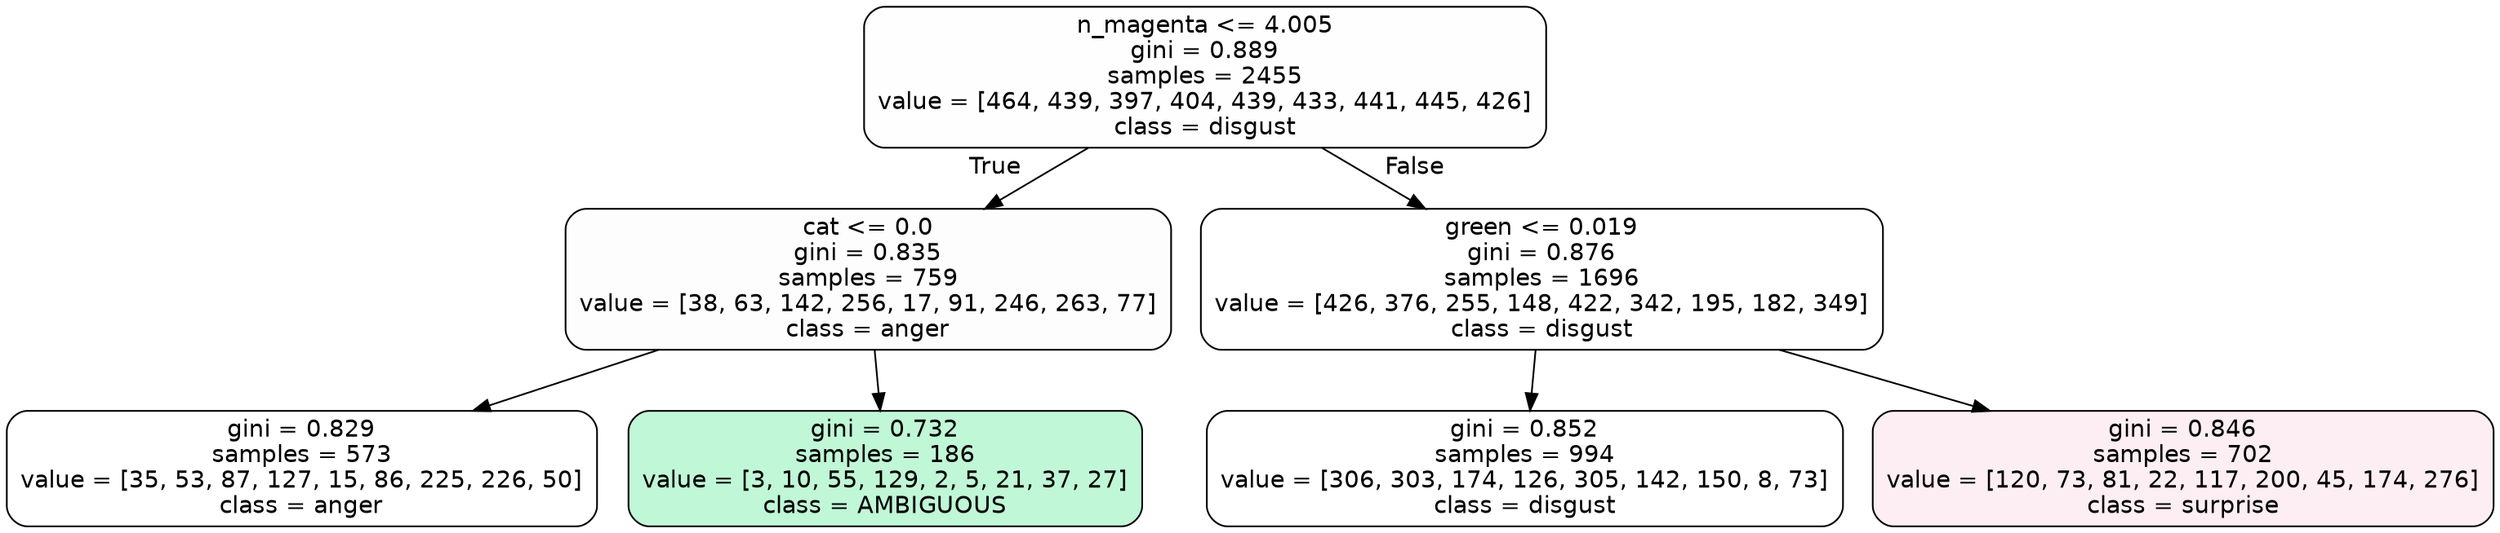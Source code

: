 digraph Tree {
node [shape=box, style="filled, rounded", color="black", fontname=helvetica] ;
edge [fontname=helvetica] ;
0 [label="n_magenta <= 4.005\ngini = 0.889\nsamples = 2455\nvalue = [464, 439, 397, 404, 439, 433, 441, 445, 426]\nclass = disgust", fillcolor="#e5813901"] ;
1 [label="cat <= 0.0\ngini = 0.835\nsamples = 759\nvalue = [38, 63, 142, 256, 17, 91, 246, 263, 77]\nclass = anger", fillcolor="#e539d702"] ;
0 -> 1 [labeldistance=2.5, labelangle=45, headlabel="True"] ;
2 [label="gini = 0.829\nsamples = 573\nvalue = [35, 53, 87, 127, 15, 86, 225, 226, 50]\nclass = anger", fillcolor="#e539d700"] ;
1 -> 2 ;
3 [label="gini = 0.732\nsamples = 186\nvalue = [3, 10, 55, 129, 2, 5, 21, 37, 27]\nclass = AMBIGUOUS", fillcolor="#39e58151"] ;
1 -> 3 ;
4 [label="green <= 0.019\ngini = 0.876\nsamples = 1696\nvalue = [426, 376, 255, 148, 422, 342, 195, 182, 349]\nclass = disgust", fillcolor="#e5813900"] ;
0 -> 4 [labeldistance=2.5, labelangle=-45, headlabel="False"] ;
5 [label="gini = 0.852\nsamples = 994\nvalue = [306, 303, 174, 126, 305, 142, 150, 8, 73]\nclass = disgust", fillcolor="#e5813900"] ;
4 -> 5 ;
6 [label="gini = 0.846\nsamples = 702\nvalue = [120, 73, 81, 22, 117, 200, 45, 174, 276]\nclass = surprise", fillcolor="#e5396415"] ;
4 -> 6 ;
}